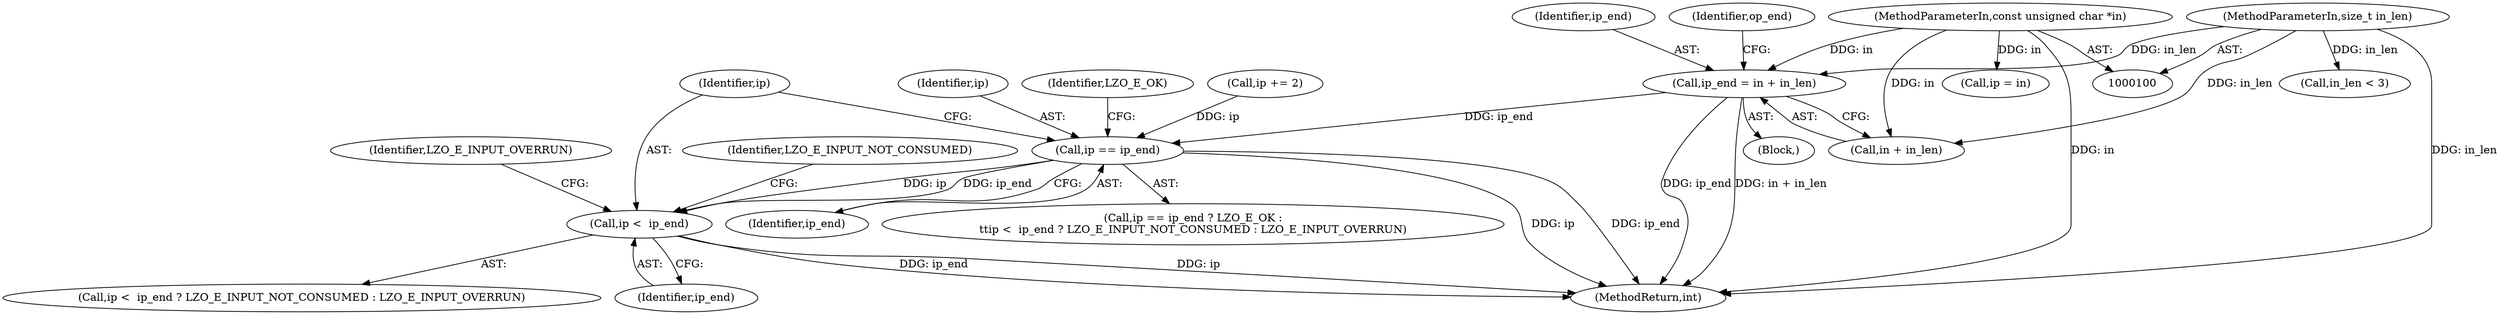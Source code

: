 digraph "0_linux_206a81c18401c0cde6e579164f752c4b147324ce@integer" {
"1000115" [label="(Call,ip_end = in + in_len)"];
"1000101" [label="(MethodParameterIn,const unsigned char *in)"];
"1000102" [label="(MethodParameterIn,size_t in_len)"];
"1000736" [label="(Call,ip == ip_end)"];
"1000741" [label="(Call,ip <  ip_end)"];
"1000737" [label="(Identifier,ip)"];
"1000739" [label="(Identifier,LZO_E_OK)"];
"1000741" [label="(Call,ip <  ip_end)"];
"1000738" [label="(Identifier,ip_end)"];
"1000530" [label="(Call,ip += 2)"];
"1000117" [label="(Call,in + in_len)"];
"1000742" [label="(Identifier,ip)"];
"1000740" [label="(Call,ip <  ip_end ? LZO_E_INPUT_NOT_CONSUMED : LZO_E_INPUT_OVERRUN)"];
"1000101" [label="(MethodParameterIn,const unsigned char *in)"];
"1000743" [label="(Identifier,ip_end)"];
"1000735" [label="(Call,ip == ip_end ? LZO_E_OK :\n\t\tip <  ip_end ? LZO_E_INPUT_NOT_CONSUMED : LZO_E_INPUT_OVERRUN)"];
"1000744" [label="(Identifier,LZO_E_INPUT_NOT_CONSUMED)"];
"1000129" [label="(Call,ip = in)"];
"1000102" [label="(MethodParameterIn,size_t in_len)"];
"1000116" [label="(Identifier,ip_end)"];
"1000115" [label="(Call,ip_end = in + in_len)"];
"1000134" [label="(Call,in_len < 3)"];
"1000745" [label="(Identifier,LZO_E_INPUT_OVERRUN)"];
"1000736" [label="(Call,ip == ip_end)"];
"1000105" [label="(Block,)"];
"1000121" [label="(Identifier,op_end)"];
"1000773" [label="(MethodReturn,int)"];
"1000115" -> "1000105"  [label="AST: "];
"1000115" -> "1000117"  [label="CFG: "];
"1000116" -> "1000115"  [label="AST: "];
"1000117" -> "1000115"  [label="AST: "];
"1000121" -> "1000115"  [label="CFG: "];
"1000115" -> "1000773"  [label="DDG: in + in_len"];
"1000115" -> "1000773"  [label="DDG: ip_end"];
"1000101" -> "1000115"  [label="DDG: in"];
"1000102" -> "1000115"  [label="DDG: in_len"];
"1000115" -> "1000736"  [label="DDG: ip_end"];
"1000101" -> "1000100"  [label="AST: "];
"1000101" -> "1000773"  [label="DDG: in"];
"1000101" -> "1000117"  [label="DDG: in"];
"1000101" -> "1000129"  [label="DDG: in"];
"1000102" -> "1000100"  [label="AST: "];
"1000102" -> "1000773"  [label="DDG: in_len"];
"1000102" -> "1000117"  [label="DDG: in_len"];
"1000102" -> "1000134"  [label="DDG: in_len"];
"1000736" -> "1000735"  [label="AST: "];
"1000736" -> "1000738"  [label="CFG: "];
"1000737" -> "1000736"  [label="AST: "];
"1000738" -> "1000736"  [label="AST: "];
"1000739" -> "1000736"  [label="CFG: "];
"1000742" -> "1000736"  [label="CFG: "];
"1000736" -> "1000773"  [label="DDG: ip_end"];
"1000736" -> "1000773"  [label="DDG: ip"];
"1000530" -> "1000736"  [label="DDG: ip"];
"1000736" -> "1000741"  [label="DDG: ip"];
"1000736" -> "1000741"  [label="DDG: ip_end"];
"1000741" -> "1000740"  [label="AST: "];
"1000741" -> "1000743"  [label="CFG: "];
"1000742" -> "1000741"  [label="AST: "];
"1000743" -> "1000741"  [label="AST: "];
"1000744" -> "1000741"  [label="CFG: "];
"1000745" -> "1000741"  [label="CFG: "];
"1000741" -> "1000773"  [label="DDG: ip"];
"1000741" -> "1000773"  [label="DDG: ip_end"];
}
